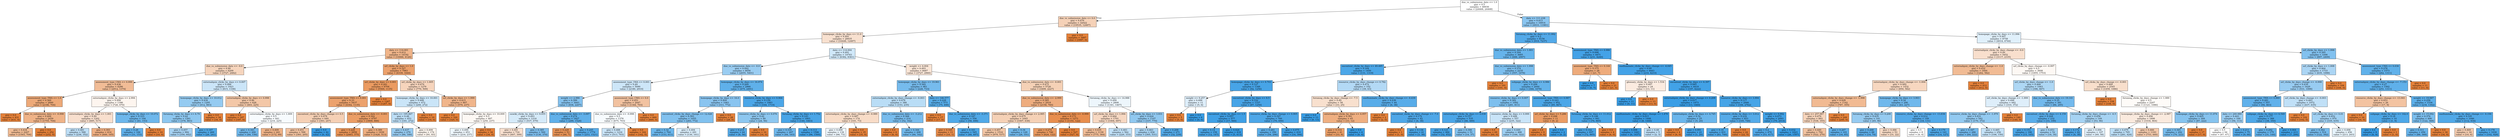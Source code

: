 digraph Tree {
node [shape=box, style="filled", color="black"] ;
0 [label="due_vs_submission_date <= 1.0\ngini = 0.5\nsamples = 48936\nvalue = [24468, 24468]", fillcolor="#e5813900"] ;
1 [label="due_vs_submission_date <= 0.0\ngini = 0.476\nsamples = 32022\nvalue = [19535, 12487]", fillcolor="#e581395c"] ;
0 -> 1 [labeldistance=2.5, labelangle=45, headlabel="True"] ;
2 [label="homepage_clicks_by_days <= 11.0\ngini = 0.491\nsamples = 28935\nvalue = [16448, 12487]", fillcolor="#e581393d"] ;
1 -> 2 ;
3 [label="date <= 114.001\ngini = 0.412\nsamples = 14192\nvalue = [10066, 4126]", fillcolor="#e5813996"] ;
2 -> 3 ;
4 [label="due_vs_submission_date <= -0.0\ngini = 0.48\nsamples = 6209\nvalue = [3727, 2482]", fillcolor="#e5813955"] ;
3 -> 4 ;
5 [label="assessment_type_CMA <= 0.999\ngini = 0.436\nsamples = 4286\nvalue = [2912, 1374]", fillcolor="#e5813987"] ;
4 -> 5 ;
6 [label="assessment_type_TMA <= 1.0\ngini = 0.369\nsamples = 2890\nvalue = [2186, 704]", fillcolor="#e58139ad"] ;
5 -> 6 ;
7 [label="gini = 0.0\nsamples = 431\nvalue = [431, 0]", fillcolor="#e58139ff"] ;
6 -> 7 ;
8 [label="due_vs_submission_date <= -0.998\ngini = 0.409\nsamples = 2459\nvalue = [1755, 704]", fillcolor="#e5813999"] ;
6 -> 8 ;
9 [label="gini = 0.434\nsamples = 2207\nvalue = [1503, 704]", fillcolor="#e5813988"] ;
8 -> 9 ;
10 [label="gini = 0.0\nsamples = 252\nvalue = [252, 0]", fillcolor="#e58139ff"] ;
8 -> 10 ;
11 [label="externalquiz_clicks_by_days <= 2.994\ngini = 0.499\nsamples = 1396\nvalue = [726, 670]", fillcolor="#e5813914"] ;
5 -> 11 ;
12 [label="externalquiz_clicks_by_days <= 1.001\ngini = 0.49\nsamples = 1202\nvalue = [685, 517]", fillcolor="#e581393f"] ;
11 -> 12 ;
13 [label="gini = 0.481\nsamples = 588\nvalue = [236, 352]", fillcolor="#399de554"] ;
12 -> 13 ;
14 [label="gini = 0.393\nsamples = 614\nvalue = [449, 165]", fillcolor="#e58139a1"] ;
12 -> 14 ;
15 [label="homepage_clicks_by_days <= 10.072\ngini = 0.333\nsamples = 194\nvalue = [41, 153]", fillcolor="#399de5bb"] ;
11 -> 15 ;
16 [label="gini = 0.28\nsamples = 184\nvalue = [31, 153]", fillcolor="#399de5cb"] ;
15 -> 16 ;
17 [label="gini = 0.0\nsamples = 10\nvalue = [10, 0]", fillcolor="#e58139ff"] ;
15 -> 17 ;
18 [label="externalquiz_clicks_by_days <= 0.007\ngini = 0.488\nsamples = 1923\nvalue = [815, 1108]", fillcolor="#399de543"] ;
4 -> 18 ;
19 [label="homepage_clicks_by_days <= 10.012\ngini = 0.434\nsamples = 1295\nvalue = [412, 883]", fillcolor="#399de588"] ;
18 -> 19 ;
20 [label="forumng_clicks_by_days <= 6.79\ngini = 0.42\nsamples = 1261\nvalue = [378, 883]", fillcolor="#399de592"] ;
19 -> 20 ;
21 [label="gini = 0.457\nsamples = 992\nvalue = [350, 642]", fillcolor="#399de574"] ;
20 -> 21 ;
22 [label="gini = 0.187\nsamples = 269\nvalue = [28, 241]", fillcolor="#399de5e1"] ;
20 -> 22 ;
23 [label="gini = 0.0\nsamples = 34\nvalue = [34, 0]", fillcolor="#e58139ff"] ;
19 -> 23 ;
24 [label="externalquiz_clicks_by_days <= 0.998\ngini = 0.46\nsamples = 628\nvalue = [403, 225]", fillcolor="#e5813971"] ;
18 -> 24 ;
25 [label="gini = 0.0\nsamples = 187\nvalue = [187, 0]", fillcolor="#e58139ff"] ;
24 -> 25 ;
26 [label="externalquiz_clicks_by_days <= 1.009\ngini = 0.5\nsamples = 441\nvalue = [216, 225]", fillcolor="#399de50a"] ;
24 -> 26 ;
27 [label="gini = 0.343\nsamples = 200\nvalue = [44, 156]", fillcolor="#399de5b7"] ;
26 -> 27 ;
28 [label="gini = 0.409\nsamples = 241\nvalue = [172, 69]", fillcolor="#e5813999"] ;
26 -> 28 ;
29 [label="url_clicks_by_days <= 1.0\ngini = 0.327\nsamples = 7983\nvalue = [6339, 1644]", fillcolor="#e58139bd"] ;
3 -> 29 ;
30 [label="url_clicks_by_days <= 0.001\ngini = 0.281\nsamples = 6704\nvalue = [5569, 1135]", fillcolor="#e58139cb"] ;
29 -> 30 ;
31 [label="assessment_type_TMA <= 0.001\ngini = 0.33\nsamples = 5437\nvalue = [4302, 1135]", fillcolor="#e58139bc"] ;
30 -> 31 ;
32 [label="oucontent_clicks_by_days_change <= 0.5\ngini = 0.474\nsamples = 640\nvalue = [393, 247]", fillcolor="#e581395f"] ;
31 -> 32 ;
33 [label="gini = 0.451\nsamples = 598\nvalue = [393, 205]", fillcolor="#e581397a"] ;
32 -> 33 ;
34 [label="gini = 0.0\nsamples = 42\nvalue = [0, 42]", fillcolor="#399de5ff"] ;
32 -> 34 ;
35 [label="due_vs_submission_date <= -0.001\ngini = 0.302\nsamples = 4797\nvalue = [3909, 888]", fillcolor="#e58139c5"] ;
31 -> 35 ;
36 [label="gini = 0.228\nsamples = 2858\nvalue = [2483, 375]", fillcolor="#e58139d8"] ;
35 -> 36 ;
37 [label="gini = 0.389\nsamples = 1939\nvalue = [1426, 513]", fillcolor="#e58139a3"] ;
35 -> 37 ;
38 [label="gini = 0.0\nsamples = 1267\nvalue = [1267, 0]", fillcolor="#e58139ff"] ;
30 -> 38 ;
39 [label="url_clicks_by_days <= 1.005\ngini = 0.479\nsamples = 1279\nvalue = [770, 509]", fillcolor="#e5813956"] ;
29 -> 39 ;
40 [label="homepage_clicks_by_days <= 10.001\ngini = 0.488\nsamples = 472\nvalue = [200, 272]", fillcolor="#399de544"] ;
39 -> 40 ;
41 [label="date <= 195.667\ngini = 0.48\nsamples = 453\nvalue = [181, 272]", fillcolor="#399de555"] ;
40 -> 41 ;
42 [label="gini = 0.437\nsamples = 279\nvalue = [90, 189]", fillcolor="#399de586"] ;
41 -> 42 ;
43 [label="gini = 0.499\nsamples = 174\nvalue = [91, 83]", fillcolor="#e5813916"] ;
41 -> 43 ;
44 [label="gini = 0.0\nsamples = 19\nvalue = [19, 0]", fillcolor="#e58139ff"] ;
40 -> 44 ;
45 [label="url_clicks_by_days <= 1.999\ngini = 0.415\nsamples = 807\nvalue = [570, 237]", fillcolor="#e5813995"] ;
39 -> 45 ;
46 [label="gini = 0.0\nsamples = 320\nvalue = [320, 0]", fillcolor="#e58139ff"] ;
45 -> 46 ;
47 [label="homepage_clicks_by_days <= 10.009\ngini = 0.5\nsamples = 487\nvalue = [250, 237]", fillcolor="#e581390d"] ;
45 -> 47 ;
48 [label="gini = 0.499\nsamples = 453\nvalue = [216, 237]", fillcolor="#399de517"] ;
47 -> 48 ;
49 [label="gini = 0.0\nsamples = 34\nvalue = [34, 0]", fillcolor="#e58139ff"] ;
47 -> 49 ;
50 [label="date <= 114.004\ngini = 0.491\nsamples = 14743\nvalue = [6382, 8361]", fillcolor="#399de53c"] ;
2 -> 50 ;
51 [label="due_vs_submission_date <= -0.0\ngini = 0.442\nsamples = 8056\nvalue = [2655, 5401]", fillcolor="#399de582"] ;
50 -> 51 ;
52 [label="assessment_type_TMA <= 0.001\ngini = 0.49\nsamples = 5090\nvalue = [2180, 2910]", fillcolor="#399de540"] ;
51 -> 52 ;
53 [label="weight <= 2.986\ngini = 0.399\nsamples = 3043\nvalue = [836, 2207]", fillcolor="#399de59e"] ;
52 -> 53 ;
54 [label="ouwiki_clicks_by_days <= 9.955\ngini = 0.493\nsamples = 1216\nvalue = [537, 679]", fillcolor="#399de535"] ;
53 -> 54 ;
55 [label="gini = 0.491\nsamples = 716\nvalue = [407, 309]", fillcolor="#e581393d"] ;
54 -> 55 ;
56 [label="gini = 0.385\nsamples = 500\nvalue = [130, 370]", fillcolor="#399de5a5"] ;
54 -> 56 ;
57 [label="due_vs_submission_date <= -3.097\ngini = 0.274\nsamples = 1827\nvalue = [299, 1528]", fillcolor="#399de5cd"] ;
53 -> 57 ;
58 [label="gini = 0.229\nsamples = 53\nvalue = [46, 7]", fillcolor="#e58139d8"] ;
57 -> 58 ;
59 [label="gini = 0.245\nsamples = 1774\nvalue = [253, 1521]", fillcolor="#399de5d5"] ;
57 -> 59 ;
60 [label="assessment_type_CMA <= 0.0\ngini = 0.451\nsamples = 2047\nvalue = [1344, 703]", fillcolor="#e581397a"] ;
52 -> 60 ;
61 [label="due_vs_submission_date <= -0.998\ngini = 0.5\nsamples = 1378\nvalue = [675, 703]", fillcolor="#399de50a"] ;
60 -> 61 ;
62 [label="gini = 0.488\nsamples = 1216\nvalue = [513, 703]", fillcolor="#399de545"] ;
61 -> 62 ;
63 [label="gini = 0.0\nsamples = 162\nvalue = [162, 0]", fillcolor="#e58139ff"] ;
61 -> 63 ;
64 [label="gini = 0.0\nsamples = 669\nvalue = [669, 0]", fillcolor="#e58139ff"] ;
60 -> 64 ;
65 [label="homepage_clicks_by_days <= 16.974\ngini = 0.269\nsamples = 2966\nvalue = [475, 2491]", fillcolor="#399de5ce"] ;
51 -> 65 ;
66 [label="homepage_clicks_by_days <= 16.0\ngini = 0.409\nsamples = 1083\nvalue = [311, 772]", fillcolor="#399de598"] ;
65 -> 66 ;
67 [label="oucontent_clicks_by_days_change <= 12.026\ngini = 0.393\nsamples = 1055\nvalue = [283, 772]", fillcolor="#399de5a2"] ;
66 -> 67 ;
68 [label="gini = 0.32\nsamples = 764\nvalue = [153, 611]", fillcolor="#399de5bf"] ;
67 -> 68 ;
69 [label="gini = 0.494\nsamples = 291\nvalue = [130, 161]", fillcolor="#399de531"] ;
67 -> 69 ;
70 [label="gini = 0.0\nsamples = 28\nvalue = [28, 0]", fillcolor="#e58139ff"] ;
66 -> 70 ;
71 [label="resource_clicks_by_days <= 0.964\ngini = 0.159\nsamples = 1883\nvalue = [164, 1719]", fillcolor="#399de5e7"] ;
65 -> 71 ;
72 [label="resource_clicks_by_days <= 0.076\ngini = 0.42\nsamples = 80\nvalue = [24, 56]", fillcolor="#399de592"] ;
71 -> 72 ;
73 [label="gini = 0.219\nsamples = 64\nvalue = [8, 56]", fillcolor="#399de5db"] ;
72 -> 73 ;
74 [label="gini = 0.0\nsamples = 16\nvalue = [16, 0]", fillcolor="#e58139ff"] ;
72 -> 74 ;
75 [label="forumng_clicks_by_days <= 1.752\ngini = 0.143\nsamples = 1803\nvalue = [140, 1663]", fillcolor="#399de5ea"] ;
71 -> 75 ;
76 [label="gini = 0.335\nsamples = 207\nvalue = [44, 163]", fillcolor="#399de5ba"] ;
75 -> 76 ;
77 [label="gini = 0.113\nsamples = 1596\nvalue = [96, 1500]", fillcolor="#399de5ef"] ;
75 -> 77 ;
78 [label="weight <= 4.004\ngini = 0.493\nsamples = 6687\nvalue = [3727, 2960]", fillcolor="#e5813934"] ;
50 -> 78 ;
79 [label="homepage_clicks_by_days <= 19.961\ngini = 0.362\nsamples = 961\nvalue = [228, 733]", fillcolor="#399de5b0"] ;
78 -> 79 ;
80 [label="externalquiz_clicks_by_days_change <= -0.003\ngini = 0.478\nsamples = 388\nvalue = [153, 235]", fillcolor="#399de559"] ;
79 -> 80 ;
81 [label="externalquiz_clicks_by_days_change <= -0.989\ngini = 0.487\nsamples = 174\nvalue = [101, 73]", fillcolor="#e5813947"] ;
80 -> 81 ;
82 [label="gini = 0.499\nsamples = 139\nvalue = [66, 73]", fillcolor="#399de518"] ;
81 -> 82 ;
83 [label="gini = 0.0\nsamples = 35\nvalue = [35, 0]", fillcolor="#e58139ff"] ;
81 -> 83 ;
84 [label="due_vs_submission_date <= -3.212\ngini = 0.368\nsamples = 214\nvalue = [52, 162]", fillcolor="#399de5ad"] ;
80 -> 84 ;
85 [label="gini = 0.0\nsamples = 6\nvalue = [6, 0]", fillcolor="#e58139ff"] ;
84 -> 85 ;
86 [label="gini = 0.344\nsamples = 208\nvalue = [46, 162]", fillcolor="#399de5b7"] ;
84 -> 86 ;
87 [label="date <= 146.577\ngini = 0.228\nsamples = 573\nvalue = [75, 498]", fillcolor="#399de5d9"] ;
79 -> 87 ;
88 [label="gini = 0.0\nsamples = 17\nvalue = [17, 0]", fillcolor="#e58139ff"] ;
87 -> 88 ;
89 [label="due_vs_submission_date <= -3.371\ngini = 0.187\nsamples = 556\nvalue = [58, 498]", fillcolor="#399de5e1"] ;
87 -> 89 ;
90 [label="gini = 0.165\nsamples = 11\nvalue = [10, 1]", fillcolor="#e58139e6"] ;
89 -> 90 ;
91 [label="gini = 0.161\nsamples = 545\nvalue = [48, 497]", fillcolor="#399de5e6"] ;
89 -> 91 ;
92 [label="due_vs_submission_date <= -0.001\ngini = 0.475\nsamples = 5726\nvalue = [3499, 2227]", fillcolor="#e581395d"] ;
78 -> 92 ;
93 [label="due_vs_submission_date <= -2.999\ngini = 0.385\nsamples = 2918\nvalue = [2158, 760]", fillcolor="#e58139a5"] ;
92 -> 93 ;
94 [label="externalquiz_clicks_by_days_change <= 2.985\ngini = 0.475\nsamples = 1645\nvalue = [1007, 638]", fillcolor="#e581395d"] ;
93 -> 94 ;
95 [label="gini = 0.457\nsamples = 1516\nvalue = [979, 537]", fillcolor="#e5813973"] ;
94 -> 95 ;
96 [label="gini = 0.34\nsamples = 129\nvalue = [28, 101]", fillcolor="#399de5b8"] ;
94 -> 96 ;
97 [label="due_vs_submission_date <= -0.999\ngini = 0.173\nsamples = 1273\nvalue = [1151, 122]", fillcolor="#e58139e4"] ;
93 -> 97 ;
98 [label="gini = 0.274\nsamples = 746\nvalue = [624, 122]", fillcolor="#e58139cd"] ;
97 -> 98 ;
99 [label="gini = 0.0\nsamples = 527\nvalue = [527, 0]", fillcolor="#e58139ff"] ;
97 -> 99 ;
100 [label="forumng_clicks_by_days <= 14.988\ngini = 0.499\nsamples = 2808\nvalue = [1341, 1467]", fillcolor="#399de516"] ;
92 -> 100 ;
101 [label="url_clicks_by_days <= 1.994\ngini = 0.484\nsamples = 1701\nvalue = [1004, 697]", fillcolor="#e581394e"] ;
100 -> 101 ;
102 [label="gini = 0.435\nsamples = 1139\nvalue = [775, 364]", fillcolor="#e5813987"] ;
101 -> 102 ;
103 [label="gini = 0.483\nsamples = 562\nvalue = [229, 333]", fillcolor="#399de550"] ;
101 -> 103 ;
104 [label="url_clicks_by_days <= 3.931\ngini = 0.424\nsamples = 1107\nvalue = [337, 770]", fillcolor="#399de58f"] ;
100 -> 104 ;
105 [label="gini = 0.463\nsamples = 836\nvalue = [305, 531]", fillcolor="#399de56d"] ;
104 -> 105 ;
106 [label="gini = 0.208\nsamples = 271\nvalue = [32, 239]", fillcolor="#399de5dd"] ;
104 -> 106 ;
107 [label="gini = 0.0\nsamples = 3087\nvalue = [3087, 0]", fillcolor="#e58139ff"] ;
1 -> 107 ;
108 [label="date <= 111.238\ngini = 0.413\nsamples = 16914\nvalue = [4933, 11981]", fillcolor="#399de596"] ;
0 -> 108 [labeldistance=2.5, labelangle=-45, headlabel="False"] ;
109 [label="forumng_clicks_by_days <= 11.992\ngini = 0.2\nsamples = 8156\nvalue = [919, 7237]", fillcolor="#399de5df"] ;
108 -> 109 ;
110 [label="due_vs_submission_date <= 1.001\ngini = 0.304\nsamples = 3685\nvalue = [688, 2997]", fillcolor="#399de5c4"] ;
109 -> 110 ;
111 [label="oucontent_clicks_by_days <= 49.485\ngini = 0.164\nsamples = 1450\nvalue = [131, 1319]", fillcolor="#399de5e6"] ;
110 -> 111 ;
112 [label="homepage_clicks_by_days <= 0.703\ngini = 0.127\nsamples = 1348\nvalue = [92, 1256]", fillcolor="#399de5ec"] ;
111 -> 112 ;
113 [label="weight <= 9.257\ngini = 0.496\nsamples = 11\nvalue = [5, 6]", fillcolor="#399de52a"] ;
112 -> 113 ;
114 [label="gini = 0.0\nsamples = 5\nvalue = [5, 0]", fillcolor="#e58139ff"] ;
113 -> 114 ;
115 [label="gini = 0.0\nsamples = 6\nvalue = [0, 6]", fillcolor="#399de5ff"] ;
113 -> 115 ;
116 [label="oucontent_clicks_by_days <= 8.5\ngini = 0.122\nsamples = 1337\nvalue = [87, 1250]", fillcolor="#399de5ed"] ;
112 -> 116 ;
117 [label="oucontent_clicks_by_days <= 1.5\ngini = 0.057\nsamples = 577\nvalue = [17, 560]", fillcolor="#399de5f7"] ;
116 -> 117 ;
118 [label="gini = 0.14\nsamples = 159\nvalue = [12, 147]", fillcolor="#399de5ea"] ;
117 -> 118 ;
119 [label="gini = 0.024\nsamples = 418\nvalue = [5, 413]", fillcolor="#399de5fc"] ;
117 -> 119 ;
120 [label="resource_clicks_by_days_change <= 0.905\ngini = 0.167\nsamples = 760\nvalue = [70, 690]", fillcolor="#399de5e5"] ;
116 -> 120 ;
121 [label="gini = 0.261\nsamples = 350\nvalue = [54, 296]", fillcolor="#399de5d0"] ;
120 -> 121 ;
122 [label="gini = 0.075\nsamples = 410\nvalue = [16, 394]", fillcolor="#399de5f5"] ;
120 -> 122 ;
123 [label="resource_clicks_by_days_change <= 0.782\ngini = 0.472\nsamples = 102\nvalue = [39, 63]", fillcolor="#399de561"] ;
111 -> 123 ;
124 [label="forumng_clicks_by_days_change <= -7.5\ngini = 0.49\nsamples = 58\nvalue = [33, 25]", fillcolor="#e581393e"] ;
123 -> 124 ;
125 [label="gini = 0.0\nsamples = 13\nvalue = [0, 13]", fillcolor="#399de5ff"] ;
124 -> 125 ;
126 [label="externalquiz_clicks_by_days <= 4.957\ngini = 0.391\nsamples = 45\nvalue = [33, 12]", fillcolor="#e58139a2"] ;
124 -> 126 ;
127 [label="gini = 0.314\nsamples = 41\nvalue = [33, 8]", fillcolor="#e58139c1"] ;
126 -> 127 ;
128 [label="gini = 0.0\nsamples = 4\nvalue = [0, 4]", fillcolor="#399de5ff"] ;
126 -> 128 ;
129 [label="ouelluminate_clicks_by_days_change <= -0.439\ngini = 0.236\nsamples = 44\nvalue = [6, 38]", fillcolor="#399de5d7"] ;
123 -> 129 ;
130 [label="gini = 0.0\nsamples = 2\nvalue = [2, 0]", fillcolor="#e58139ff"] ;
129 -> 130 ;
131 [label="oucontent_clicks_by_days_change <= -7.0\ngini = 0.172\nsamples = 42\nvalue = [4, 38]", fillcolor="#399de5e4"] ;
129 -> 131 ;
132 [label="gini = 0.0\nsamples = 1\nvalue = [1, 0]", fillcolor="#e58139ff"] ;
131 -> 132 ;
133 [label="gini = 0.136\nsamples = 41\nvalue = [3, 38]", fillcolor="#399de5eb"] ;
131 -> 133 ;
134 [label="due_vs_submission_date <= 1.998\ngini = 0.374\nsamples = 2235\nvalue = [557, 1678]", fillcolor="#399de5aa"] ;
110 -> 134 ;
135 [label="gini = 0.0\nsamples = 191\nvalue = [191, 0]", fillcolor="#e58139ff"] ;
134 -> 135 ;
136 [label="subpage_clicks_by_days <= 4.986\ngini = 0.294\nsamples = 2044\nvalue = [366, 1678]", fillcolor="#399de5c7"] ;
134 -> 136 ;
137 [label="resource_clicks_by_days <= 0.007\ngini = 0.382\nsamples = 1092\nvalue = [281, 811]", fillcolor="#399de5a7"] ;
136 -> 137 ;
138 [label="externalquiz_clicks_by_days <= 0.038\ngini = 0.157\nsamples = 535\nvalue = [46, 489]", fillcolor="#399de5e7"] ;
137 -> 138 ;
139 [label="gini = 0.123\nsamples = 484\nvalue = [32, 452]", fillcolor="#399de5ed"] ;
138 -> 139 ;
140 [label="gini = 0.398\nsamples = 51\nvalue = [14, 37]", fillcolor="#399de59f"] ;
138 -> 140 ;
141 [label="resource_clicks_by_days <= 0.999\ngini = 0.488\nsamples = 557\nvalue = [235, 322]", fillcolor="#399de545"] ;
137 -> 141 ;
142 [label="gini = 0.0\nsamples = 69\nvalue = [69, 0]", fillcolor="#e58139ff"] ;
141 -> 142 ;
143 [label="gini = 0.449\nsamples = 488\nvalue = [166, 322]", fillcolor="#399de57c"] ;
141 -> 143 ;
144 [label="assessment_type_TMA <= 0.987\ngini = 0.163\nsamples = 952\nvalue = [85, 867]", fillcolor="#399de5e6"] ;
136 -> 144 ;
145 [label="url_clicks_by_days <= 5.286\ngini = 0.298\nsamples = 11\nvalue = [9, 2]", fillcolor="#e58139c6"] ;
144 -> 145 ;
146 [label="gini = 0.0\nsamples = 9\nvalue = [9, 0]", fillcolor="#e58139ff"] ;
145 -> 146 ;
147 [label="gini = 0.0\nsamples = 2\nvalue = [0, 2]", fillcolor="#399de5ff"] ;
145 -> 147 ;
148 [label="forumng_clicks_by_days <= 11.012\ngini = 0.148\nsamples = 941\nvalue = [76, 865]", fillcolor="#399de5e9"] ;
144 -> 148 ;
149 [label="gini = 0.142\nsamples = 937\nvalue = [72, 865]", fillcolor="#399de5ea"] ;
148 -> 149 ;
150 [label="gini = 0.0\nsamples = 4\nvalue = [4, 0]", fillcolor="#e58139ff"] ;
148 -> 150 ;
151 [label="assessment_type_TMA <= 0.986\ngini = 0.098\nsamples = 4471\nvalue = [231, 4240]", fillcolor="#399de5f1"] ;
109 -> 151 ;
152 [label="assessment_type_TMA <= 0.144\ngini = 0.375\nsamples = 28\nvalue = [21, 7]", fillcolor="#e58139aa"] ;
151 -> 152 ;
153 [label="gini = 0.0\nsamples = 7\nvalue = [0, 7]", fillcolor="#399de5ff"] ;
152 -> 153 ;
154 [label="gini = 0.0\nsamples = 21\nvalue = [21, 0]", fillcolor="#e58139ff"] ;
152 -> 154 ;
155 [label="ouelluminate_clicks_by_days_change <= -4.045\ngini = 0.09\nsamples = 4443\nvalue = [210, 4233]", fillcolor="#399de5f2"] ;
151 -> 155 ;
156 [label="glossary_clicks_by_days <= 1.534\ngini = 0.497\nsamples = 24\nvalue = [13, 11]", fillcolor="#e5813927"] ;
155 -> 156 ;
157 [label="gini = 0.0\nsamples = 11\nvalue = [0, 11]", fillcolor="#399de5ff"] ;
156 -> 157 ;
158 [label="gini = 0.0\nsamples = 13\nvalue = [13, 0]", fillcolor="#e58139ff"] ;
156 -> 158 ;
159 [label="oucontent_clicks_by_days <= 6.397\ngini = 0.085\nsamples = 4419\nvalue = [197, 4222]", fillcolor="#399de5f3"] ;
155 -> 159 ;
160 [label="externalquiz_clicks_by_days_change <= 4.208\ngini = 0.017\nsamples = 1473\nvalue = [13, 1460]", fillcolor="#399de5fd"] ;
159 -> 160 ;
161 [label="ouelluminate_clicks_by_days_change <= 1.478\ngini = 0.011\nsamples = 1448\nvalue = [8, 1440]", fillcolor="#399de5fe"] ;
160 -> 161 ;
162 [label="gini = 0.008\nsamples = 1443\nvalue = [6, 1437]", fillcolor="#399de5fe"] ;
161 -> 162 ;
163 [label="gini = 0.48\nsamples = 5\nvalue = [2, 3]", fillcolor="#399de555"] ;
161 -> 163 ;
164 [label="externalquiz_clicks_by_days <= 4.745\ngini = 0.32\nsamples = 25\nvalue = [5, 20]", fillcolor="#399de5bf"] ;
160 -> 164 ;
165 [label="gini = 0.0\nsamples = 4\nvalue = [4, 0]", fillcolor="#e58139ff"] ;
164 -> 165 ;
166 [label="gini = 0.091\nsamples = 21\nvalue = [1, 20]", fillcolor="#399de5f2"] ;
164 -> 166 ;
167 [label="resource_clicks_by_days <= 3.994\ngini = 0.117\nsamples = 2946\nvalue = [184, 2762]", fillcolor="#399de5ee"] ;
159 -> 167 ;
168 [label="resource_clicks_by_days <= 3.012\ngini = 0.216\nsamples = 853\nvalue = [105, 748]", fillcolor="#399de5db"] ;
167 -> 168 ;
169 [label="gini = 0.18\nsamples = 831\nvalue = [83, 748]", fillcolor="#399de5e3"] ;
168 -> 169 ;
170 [label="gini = 0.0\nsamples = 22\nvalue = [22, 0]", fillcolor="#e58139ff"] ;
168 -> 170 ;
171 [label="weight <= 9.992\ngini = 0.073\nsamples = 2093\nvalue = [79, 2014]", fillcolor="#399de5f5"] ;
167 -> 171 ;
172 [label="gini = 0.2\nsamples = 470\nvalue = [53, 417]", fillcolor="#399de5df"] ;
171 -> 172 ;
173 [label="gini = 0.032\nsamples = 1623\nvalue = [26, 1597]", fillcolor="#399de5fb"] ;
171 -> 173 ;
174 [label="homepage_clicks_by_days <= 11.996\ngini = 0.497\nsamples = 8758\nvalue = [4014, 4744]", fillcolor="#399de527"] ;
108 -> 174 ;
175 [label="externalquiz_clicks_by_days_change <= -0.0\ngini = 0.49\nsamples = 5452\nvalue = [3117, 2335]", fillcolor="#e5813940"] ;
174 -> 175 ;
176 [label="externalquiz_clicks_by_days_change <= -1.0\ngini = 0.432\nsamples = 1844\nvalue = [1262, 582]", fillcolor="#e5813989"] ;
175 -> 176 ;
177 [label="externalquiz_clicks_by_days_change <= -1.004\ngini = 0.482\nsamples = 1432\nvalue = [850, 582]", fillcolor="#e5813950"] ;
176 -> 177 ;
178 [label="externalquiz_clicks_by_days_change <= -1.998\ngini = 0.428\nsamples = 1142\nvalue = [787, 355]", fillcolor="#e581398c"] ;
177 -> 178 ;
179 [label="date <= 257.987\ngini = 0.479\nsamples = 893\nvalue = [538, 355]", fillcolor="#e5813957"] ;
178 -> 179 ;
180 [label="gini = 0.449\nsamples = 792\nvalue = [522, 270]", fillcolor="#e581397b"] ;
179 -> 180 ;
181 [label="gini = 0.267\nsamples = 101\nvalue = [16, 85]", fillcolor="#399de5cf"] ;
179 -> 181 ;
182 [label="gini = 0.0\nsamples = 249\nvalue = [249, 0]", fillcolor="#e58139ff"] ;
178 -> 182 ;
183 [label="homepage_clicks_by_days <= 3.903\ngini = 0.34\nsamples = 290\nvalue = [63, 227]", fillcolor="#399de5b8"] ;
177 -> 183 ;
184 [label="forumng_clicks_by_days <= 0.208\ngini = 0.435\nsamples = 141\nvalue = [45, 96]", fillcolor="#399de587"] ;
183 -> 184 ;
185 [label="gini = 0.268\nsamples = 88\nvalue = [14, 74]", fillcolor="#399de5cf"] ;
184 -> 185 ;
186 [label="gini = 0.486\nsamples = 53\nvalue = [31, 22]", fillcolor="#e581394a"] ;
184 -> 186 ;
187 [label="resource_clicks_by_days_change <= -13.836\ngini = 0.212\nsamples = 149\nvalue = [18, 131]", fillcolor="#399de5dc"] ;
183 -> 187 ;
188 [label="gini = 0.5\nsamples = 8\nvalue = [4, 4]", fillcolor="#e5813900"] ;
187 -> 188 ;
189 [label="gini = 0.179\nsamples = 141\nvalue = [14, 127]", fillcolor="#399de5e3"] ;
187 -> 189 ;
190 [label="gini = 0.0\nsamples = 412\nvalue = [412, 0]", fillcolor="#e58139ff"] ;
176 -> 190 ;
191 [label="url_clicks_by_days_change <= -0.997\ngini = 0.5\nsamples = 3608\nvalue = [1855, 1753]", fillcolor="#e581390e"] ;
175 -> 191 ;
192 [label="url_clicks_by_days_change <= -1.0\ngini = 0.468\nsamples = 1063\nvalue = [396, 667]", fillcolor="#399de568"] ;
191 -> 192 ;
193 [label="url_clicks_by_days_change <= -1.999\ngini = 0.496\nsamples = 682\nvalue = [310, 372]", fillcolor="#399de52a"] ;
192 -> 193 ;
194 [label="resource_clicks_by_days_change <= -1.979\ngini = 0.431\nsamples = 542\nvalue = [170, 372]", fillcolor="#399de58a"] ;
193 -> 194 ;
195 [label="gini = 0.347\nsamples = 286\nvalue = [64, 222]", fillcolor="#399de5b5"] ;
194 -> 195 ;
196 [label="gini = 0.485\nsamples = 256\nvalue = [106, 150]", fillcolor="#399de54b"] ;
194 -> 196 ;
197 [label="gini = 0.0\nsamples = 140\nvalue = [140, 0]", fillcolor="#e58139ff"] ;
193 -> 197 ;
198 [label="due_vs_submission_date <= 19.141\ngini = 0.35\nsamples = 381\nvalue = [86, 295]", fillcolor="#399de5b5"] ;
192 -> 198 ;
199 [label="oucontent_clicks_by_days <= 4.159\ngini = 0.244\nsamples = 232\nvalue = [33, 199]", fillcolor="#399de5d5"] ;
198 -> 199 ;
200 [label="gini = 0.153\nsamples = 180\nvalue = [15, 165]", fillcolor="#399de5e8"] ;
199 -> 200 ;
201 [label="gini = 0.453\nsamples = 52\nvalue = [18, 34]", fillcolor="#399de578"] ;
199 -> 201 ;
202 [label="forumng_clicks_by_days_change <= -6.5\ngini = 0.458\nsamples = 149\nvalue = [53, 96]", fillcolor="#399de572"] ;
198 -> 202 ;
203 [label="gini = 0.172\nsamples = 42\nvalue = [4, 38]", fillcolor="#399de5e4"] ;
202 -> 203 ;
204 [label="gini = 0.496\nsamples = 107\nvalue = [49, 58]", fillcolor="#399de528"] ;
202 -> 204 ;
205 [label="url_clicks_by_days_change <= -0.001\ngini = 0.489\nsamples = 2545\nvalue = [1459, 1086]", fillcolor="#e5813941"] ;
191 -> 205 ;
206 [label="gini = 0.0\nsamples = 338\nvalue = [338, 0]", fillcolor="#e58139ff"] ;
205 -> 206 ;
207 [label="forumng_clicks_by_days_change <= 1.989\ngini = 0.5\nsamples = 2207\nvalue = [1121, 1086]", fillcolor="#e5813908"] ;
205 -> 207 ;
208 [label="homepage_clicks_by_days_change <= -2.987\ngini = 0.496\nsamples = 1898\nvalue = [1034, 864]", fillcolor="#e581392a"] ;
207 -> 208 ;
209 [label="gini = 0.479\nsamples = 705\nvalue = [281, 424]", fillcolor="#399de556"] ;
208 -> 209 ;
210 [label="gini = 0.466\nsamples = 1193\nvalue = [753, 440]", fillcolor="#e581396a"] ;
208 -> 210 ;
211 [label="homepage_clicks_by_days <= 11.074\ngini = 0.405\nsamples = 309\nvalue = [87, 222]", fillcolor="#399de59b"] ;
207 -> 211 ;
212 [label="gini = 0.365\nsamples = 292\nvalue = [70, 222]", fillcolor="#399de5af"] ;
211 -> 212 ;
213 [label="gini = 0.0\nsamples = 17\nvalue = [17, 0]", fillcolor="#e58139ff"] ;
211 -> 213 ;
214 [label="url_clicks_by_days <= 1.998\ngini = 0.395\nsamples = 3306\nvalue = [897, 2409]", fillcolor="#399de5a0"] ;
174 -> 214 ;
215 [label="url_clicks_by_days <= 1.008\ngini = 0.464\nsamples = 1733\nvalue = [635, 1098]", fillcolor="#399de56c"] ;
214 -> 215 ;
216 [label="url_clicks_by_days_change <= -0.998\ngini = 0.439\nsamples = 1629\nvalue = [531, 1098]", fillcolor="#399de584"] ;
215 -> 216 ;
217 [label="assessment_type_TMA <= 0.969\ngini = 0.281\nsamples = 557\nvalue = [94, 463]", fillcolor="#399de5cb"] ;
216 -> 217 ;
218 [label="date <= 240.989\ngini = 0.443\nsamples = 169\nvalue = [56, 113]", fillcolor="#399de581"] ;
217 -> 218 ;
219 [label="gini = 0.5\nsamples = 94\nvalue = [47, 47]", fillcolor="#e5813900"] ;
218 -> 219 ;
220 [label="gini = 0.211\nsamples = 75\nvalue = [9, 66]", fillcolor="#399de5dc"] ;
218 -> 220 ;
221 [label="subpage_clicks_by_days <= 6.549\ngini = 0.177\nsamples = 388\nvalue = [38, 350]", fillcolor="#399de5e3"] ;
217 -> 221 ;
222 [label="gini = 0.292\nsamples = 175\nvalue = [31, 144]", fillcolor="#399de5c8"] ;
221 -> 222 ;
223 [label="gini = 0.064\nsamples = 213\nvalue = [7, 206]", fillcolor="#399de5f6"] ;
221 -> 223 ;
224 [label="url_clicks_by_days_change <= -0.003\ngini = 0.483\nsamples = 1072\nvalue = [437, 635]", fillcolor="#399de550"] ;
216 -> 224 ;
225 [label="gini = 0.0\nsamples = 102\nvalue = [102, 0]", fillcolor="#e58139ff"] ;
224 -> 225 ;
226 [label="url_clicks_by_days <= 0.01\ngini = 0.452\nsamples = 970\nvalue = [335, 635]", fillcolor="#399de578"] ;
224 -> 226 ;
227 [label="gini = 0.362\nsamples = 514\nvalue = [122, 392]", fillcolor="#399de5b0"] ;
226 -> 227 ;
228 [label="gini = 0.498\nsamples = 456\nvalue = [213, 243]", fillcolor="#399de51f"] ;
226 -> 228 ;
229 [label="gini = 0.0\nsamples = 104\nvalue = [104, 0]", fillcolor="#e58139ff"] ;
215 -> 229 ;
230 [label="assessment_type_CMA <= 0.036\ngini = 0.278\nsamples = 1573\nvalue = [262, 1311]", fillcolor="#399de5cc"] ;
214 -> 230 ;
231 [label="externalquiz_clicks_by_days_change <= -7.153\ngini = 0.27\nsamples = 1562\nvalue = [251, 1311]", fillcolor="#399de5ce"] ;
230 -> 231 ;
232 [label="resource_clicks_by_days_change <= -13.941\ngini = 0.453\nsamples = 26\nvalue = [17, 9]", fillcolor="#e5813978"] ;
231 -> 232 ;
233 [label="gini = 0.0\nsamples = 16\nvalue = [16, 0]", fillcolor="#e58139ff"] ;
232 -> 233 ;
234 [label="subpage_clicks_by_days <= 142.0\ngini = 0.18\nsamples = 10\nvalue = [1, 9]", fillcolor="#399de5e3"] ;
232 -> 234 ;
235 [label="gini = 0.0\nsamples = 9\nvalue = [0, 9]", fillcolor="#399de5ff"] ;
234 -> 235 ;
236 [label="gini = 0.0\nsamples = 1\nvalue = [1, 0]", fillcolor="#e58139ff"] ;
234 -> 236 ;
237 [label="weight <= 19.987\ngini = 0.258\nsamples = 1536\nvalue = [234, 1302]", fillcolor="#399de5d1"] ;
231 -> 237 ;
238 [label="weight <= 15.092\ngini = 0.374\nsamples = 490\nvalue = [122, 368]", fillcolor="#399de5aa"] ;
237 -> 238 ;
239 [label="gini = 0.311\nsamples = 456\nvalue = [88, 368]", fillcolor="#399de5c2"] ;
238 -> 239 ;
240 [label="gini = 0.0\nsamples = 34\nvalue = [34, 0]", fillcolor="#e58139ff"] ;
238 -> 240 ;
241 [label="ouelluminate_clicks_by_days_change <= -0.194\ngini = 0.191\nsamples = 1046\nvalue = [112, 934]", fillcolor="#399de5e0"] ;
237 -> 241 ;
242 [label="gini = 0.469\nsamples = 16\nvalue = [10, 6]", fillcolor="#e5813966"] ;
241 -> 242 ;
243 [label="gini = 0.178\nsamples = 1030\nvalue = [102, 928]", fillcolor="#399de5e3"] ;
241 -> 243 ;
244 [label="gini = 0.0\nsamples = 11\nvalue = [11, 0]", fillcolor="#e58139ff"] ;
230 -> 244 ;
}